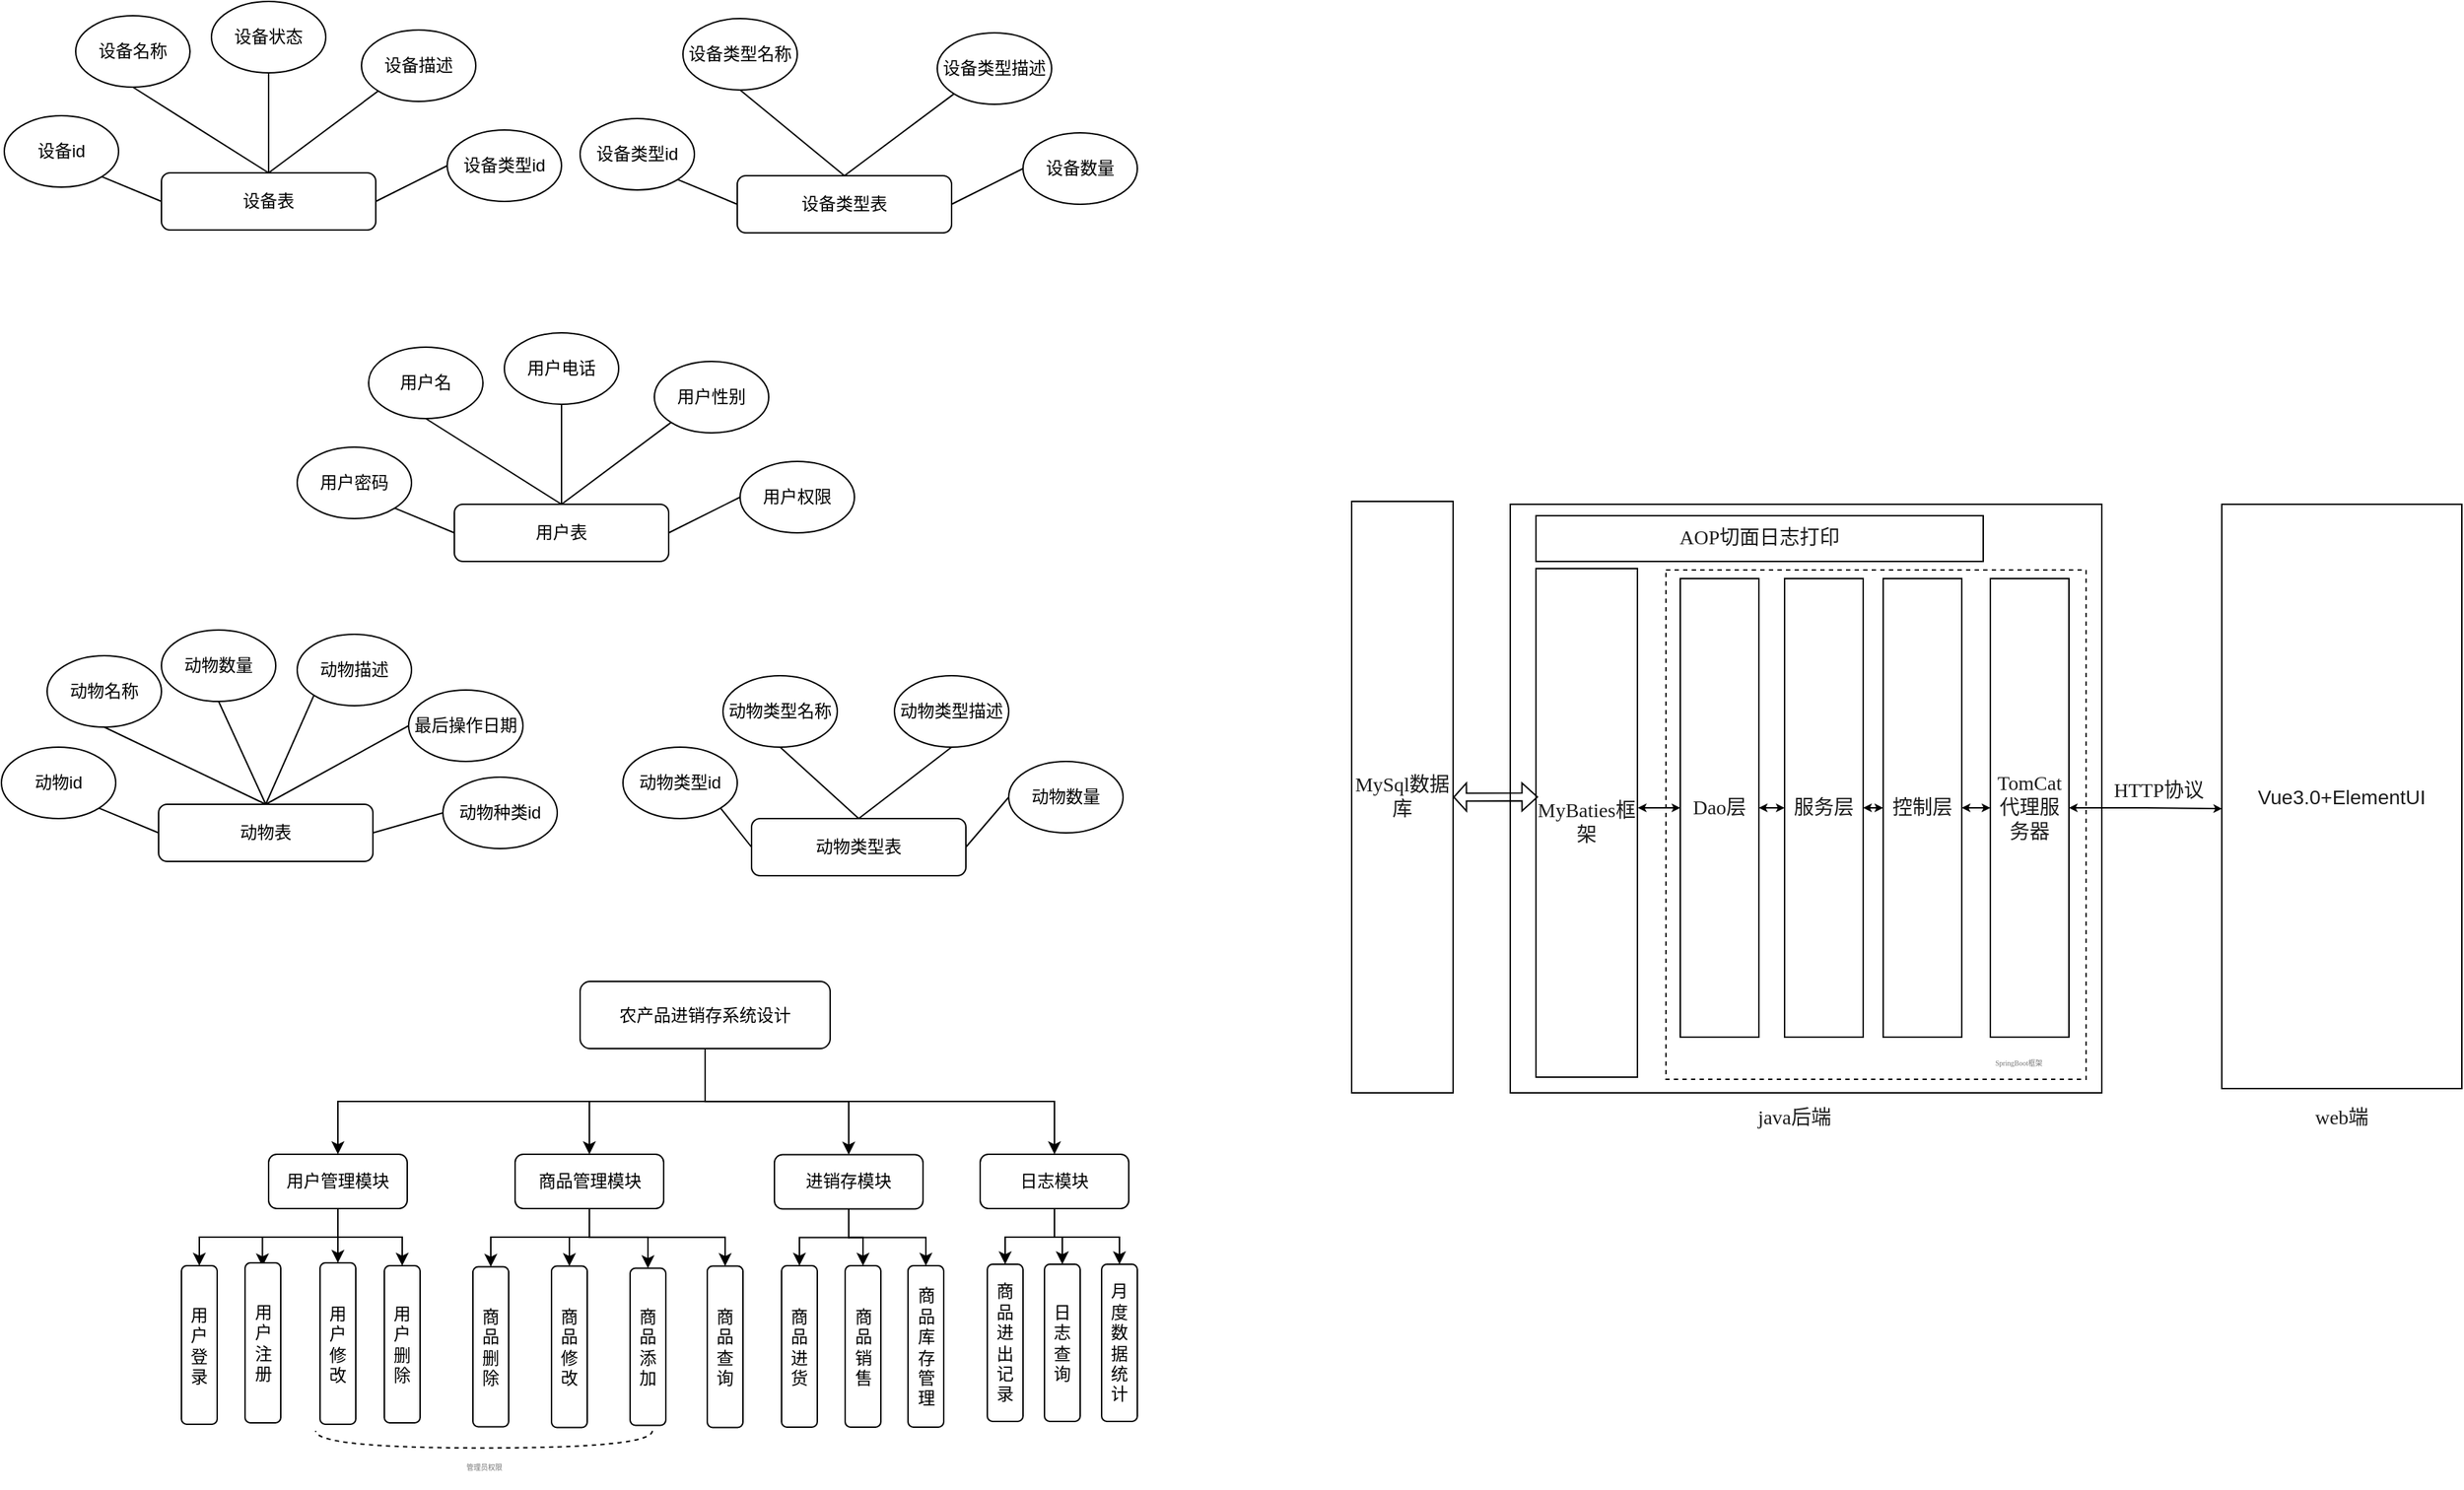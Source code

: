 <mxfile version="20.0.4" type="github">
  <diagram id="R2lEEEUBdFMjLlhIrx00" name="Page-1">
    <mxGraphModel dx="701" dy="363" grid="0" gridSize="10" guides="1" tooltips="1" connect="1" arrows="1" fold="1" page="1" pageScale="1" pageWidth="850" pageHeight="1100" math="0" shadow="0" extFonts="Permanent Marker^https://fonts.googleapis.com/css?family=Permanent+Marker">
      <root>
        <mxCell id="0" />
        <mxCell id="1" parent="0" />
        <mxCell id="AGVSFBgQGpehAt4ojXvq-1" value="用户表" style="rounded=1;whiteSpace=wrap;html=1;" parent="1" vertex="1">
          <mxGeometry x="350" y="390" width="150" height="40" as="geometry" />
        </mxCell>
        <mxCell id="AGVSFBgQGpehAt4ojXvq-3" value="用户名" style="ellipse;whiteSpace=wrap;html=1;" parent="1" vertex="1">
          <mxGeometry x="290" y="280" width="80" height="50" as="geometry" />
        </mxCell>
        <mxCell id="AGVSFBgQGpehAt4ojXvq-4" value="用户电话" style="ellipse;whiteSpace=wrap;html=1;" parent="1" vertex="1">
          <mxGeometry x="385" y="270" width="80" height="50" as="geometry" />
        </mxCell>
        <mxCell id="AGVSFBgQGpehAt4ojXvq-5" value="用户密码" style="ellipse;whiteSpace=wrap;html=1;" parent="1" vertex="1">
          <mxGeometry x="240" y="350" width="80" height="50" as="geometry" />
        </mxCell>
        <mxCell id="AGVSFBgQGpehAt4ojXvq-6" value="用户性别" style="ellipse;whiteSpace=wrap;html=1;" parent="1" vertex="1">
          <mxGeometry x="490" y="290" width="80" height="50" as="geometry" />
        </mxCell>
        <mxCell id="AGVSFBgQGpehAt4ojXvq-7" value="用户权限" style="ellipse;whiteSpace=wrap;html=1;" parent="1" vertex="1">
          <mxGeometry x="550" y="360" width="80" height="50" as="geometry" />
        </mxCell>
        <mxCell id="AGVSFBgQGpehAt4ojXvq-9" value="" style="endArrow=none;html=1;rounded=0;entryX=1;entryY=1;entryDx=0;entryDy=0;exitX=0;exitY=0.5;exitDx=0;exitDy=0;" parent="1" source="AGVSFBgQGpehAt4ojXvq-1" target="AGVSFBgQGpehAt4ojXvq-5" edge="1">
          <mxGeometry width="50" height="50" relative="1" as="geometry">
            <mxPoint x="600" y="430" as="sourcePoint" />
            <mxPoint x="650" y="380" as="targetPoint" />
          </mxGeometry>
        </mxCell>
        <mxCell id="AGVSFBgQGpehAt4ojXvq-10" value="" style="endArrow=none;html=1;rounded=0;entryX=0.5;entryY=1;entryDx=0;entryDy=0;exitX=0.5;exitY=0;exitDx=0;exitDy=0;" parent="1" source="AGVSFBgQGpehAt4ojXvq-1" target="AGVSFBgQGpehAt4ojXvq-3" edge="1">
          <mxGeometry width="50" height="50" relative="1" as="geometry">
            <mxPoint x="360" y="420" as="sourcePoint" />
            <mxPoint x="318.382" y="402.616" as="targetPoint" />
          </mxGeometry>
        </mxCell>
        <mxCell id="AGVSFBgQGpehAt4ojXvq-11" value="" style="endArrow=none;html=1;rounded=0;entryX=0.5;entryY=1;entryDx=0;entryDy=0;exitX=0.5;exitY=0;exitDx=0;exitDy=0;" parent="1" source="AGVSFBgQGpehAt4ojXvq-1" target="AGVSFBgQGpehAt4ojXvq-4" edge="1">
          <mxGeometry width="50" height="50" relative="1" as="geometry">
            <mxPoint x="435" y="400" as="sourcePoint" />
            <mxPoint x="370" y="340" as="targetPoint" />
          </mxGeometry>
        </mxCell>
        <mxCell id="AGVSFBgQGpehAt4ojXvq-12" value="" style="endArrow=none;html=1;rounded=0;entryX=0;entryY=1;entryDx=0;entryDy=0;exitX=0.5;exitY=0;exitDx=0;exitDy=0;" parent="1" source="AGVSFBgQGpehAt4ojXvq-1" target="AGVSFBgQGpehAt4ojXvq-6" edge="1">
          <mxGeometry width="50" height="50" relative="1" as="geometry">
            <mxPoint x="445" y="410" as="sourcePoint" />
            <mxPoint x="380" y="350" as="targetPoint" />
          </mxGeometry>
        </mxCell>
        <mxCell id="AGVSFBgQGpehAt4ojXvq-13" value="" style="endArrow=none;html=1;rounded=0;entryX=0;entryY=0.5;entryDx=0;entryDy=0;exitX=1;exitY=0.5;exitDx=0;exitDy=0;" parent="1" source="AGVSFBgQGpehAt4ojXvq-1" target="AGVSFBgQGpehAt4ojXvq-7" edge="1">
          <mxGeometry width="50" height="50" relative="1" as="geometry">
            <mxPoint x="455" y="420" as="sourcePoint" />
            <mxPoint x="390" y="360" as="targetPoint" />
          </mxGeometry>
        </mxCell>
        <mxCell id="AGVSFBgQGpehAt4ojXvq-14" value="设备表" style="rounded=1;whiteSpace=wrap;html=1;" parent="1" vertex="1">
          <mxGeometry x="145" y="158" width="150" height="40" as="geometry" />
        </mxCell>
        <mxCell id="AGVSFBgQGpehAt4ojXvq-15" value="设备名称" style="ellipse;whiteSpace=wrap;html=1;" parent="1" vertex="1">
          <mxGeometry x="85" y="48" width="80" height="50" as="geometry" />
        </mxCell>
        <mxCell id="AGVSFBgQGpehAt4ojXvq-16" value="设备状态" style="ellipse;whiteSpace=wrap;html=1;" parent="1" vertex="1">
          <mxGeometry x="180" y="38" width="80" height="50" as="geometry" />
        </mxCell>
        <mxCell id="AGVSFBgQGpehAt4ojXvq-17" value="设备id" style="ellipse;whiteSpace=wrap;html=1;" parent="1" vertex="1">
          <mxGeometry x="35" y="118" width="80" height="50" as="geometry" />
        </mxCell>
        <mxCell id="AGVSFBgQGpehAt4ojXvq-18" value="设备描述" style="ellipse;whiteSpace=wrap;html=1;" parent="1" vertex="1">
          <mxGeometry x="285" y="58" width="80" height="50" as="geometry" />
        </mxCell>
        <mxCell id="AGVSFBgQGpehAt4ojXvq-19" value="设备类型id" style="ellipse;whiteSpace=wrap;html=1;" parent="1" vertex="1">
          <mxGeometry x="345" y="128" width="80" height="50" as="geometry" />
        </mxCell>
        <mxCell id="AGVSFBgQGpehAt4ojXvq-20" value="" style="endArrow=none;html=1;rounded=0;entryX=1;entryY=1;entryDx=0;entryDy=0;exitX=0;exitY=0.5;exitDx=0;exitDy=0;" parent="1" source="AGVSFBgQGpehAt4ojXvq-14" target="AGVSFBgQGpehAt4ojXvq-17" edge="1">
          <mxGeometry width="50" height="50" relative="1" as="geometry">
            <mxPoint x="395" y="198" as="sourcePoint" />
            <mxPoint x="445" y="148" as="targetPoint" />
          </mxGeometry>
        </mxCell>
        <mxCell id="AGVSFBgQGpehAt4ojXvq-21" value="" style="endArrow=none;html=1;rounded=0;entryX=0.5;entryY=1;entryDx=0;entryDy=0;exitX=0.5;exitY=0;exitDx=0;exitDy=0;" parent="1" source="AGVSFBgQGpehAt4ojXvq-14" target="AGVSFBgQGpehAt4ojXvq-15" edge="1">
          <mxGeometry width="50" height="50" relative="1" as="geometry">
            <mxPoint x="155" y="188" as="sourcePoint" />
            <mxPoint x="113.382" y="170.616" as="targetPoint" />
          </mxGeometry>
        </mxCell>
        <mxCell id="AGVSFBgQGpehAt4ojXvq-22" value="" style="endArrow=none;html=1;rounded=0;entryX=0.5;entryY=1;entryDx=0;entryDy=0;exitX=0.5;exitY=0;exitDx=0;exitDy=0;" parent="1" source="AGVSFBgQGpehAt4ojXvq-14" target="AGVSFBgQGpehAt4ojXvq-16" edge="1">
          <mxGeometry width="50" height="50" relative="1" as="geometry">
            <mxPoint x="230" y="168" as="sourcePoint" />
            <mxPoint x="165" y="108" as="targetPoint" />
          </mxGeometry>
        </mxCell>
        <mxCell id="AGVSFBgQGpehAt4ojXvq-23" value="" style="endArrow=none;html=1;rounded=0;entryX=0;entryY=1;entryDx=0;entryDy=0;exitX=0.5;exitY=0;exitDx=0;exitDy=0;" parent="1" source="AGVSFBgQGpehAt4ojXvq-14" target="AGVSFBgQGpehAt4ojXvq-18" edge="1">
          <mxGeometry width="50" height="50" relative="1" as="geometry">
            <mxPoint x="240" y="178" as="sourcePoint" />
            <mxPoint x="175" y="118" as="targetPoint" />
          </mxGeometry>
        </mxCell>
        <mxCell id="AGVSFBgQGpehAt4ojXvq-24" value="" style="endArrow=none;html=1;rounded=0;entryX=0;entryY=0.5;entryDx=0;entryDy=0;exitX=1;exitY=0.5;exitDx=0;exitDy=0;" parent="1" source="AGVSFBgQGpehAt4ojXvq-14" target="AGVSFBgQGpehAt4ojXvq-19" edge="1">
          <mxGeometry width="50" height="50" relative="1" as="geometry">
            <mxPoint x="250" y="188" as="sourcePoint" />
            <mxPoint x="185" y="128" as="targetPoint" />
          </mxGeometry>
        </mxCell>
        <mxCell id="AGVSFBgQGpehAt4ojXvq-25" value="动物表" style="rounded=1;whiteSpace=wrap;html=1;" parent="1" vertex="1">
          <mxGeometry x="143" y="600" width="150" height="40" as="geometry" />
        </mxCell>
        <mxCell id="AGVSFBgQGpehAt4ojXvq-26" value="动物名称" style="ellipse;whiteSpace=wrap;html=1;" parent="1" vertex="1">
          <mxGeometry x="65" y="496" width="80" height="50" as="geometry" />
        </mxCell>
        <mxCell id="AGVSFBgQGpehAt4ojXvq-27" value="动物数量" style="ellipse;whiteSpace=wrap;html=1;" parent="1" vertex="1">
          <mxGeometry x="145" y="478" width="80" height="50" as="geometry" />
        </mxCell>
        <mxCell id="AGVSFBgQGpehAt4ojXvq-28" value="动物id" style="ellipse;whiteSpace=wrap;html=1;" parent="1" vertex="1">
          <mxGeometry x="33" y="560" width="80" height="50" as="geometry" />
        </mxCell>
        <mxCell id="AGVSFBgQGpehAt4ojXvq-29" value="动物描述" style="ellipse;whiteSpace=wrap;html=1;" parent="1" vertex="1">
          <mxGeometry x="240" y="481" width="80" height="50" as="geometry" />
        </mxCell>
        <mxCell id="AGVSFBgQGpehAt4ojXvq-30" value="最后操作日期" style="ellipse;whiteSpace=wrap;html=1;" parent="1" vertex="1">
          <mxGeometry x="318" y="520" width="80" height="50" as="geometry" />
        </mxCell>
        <mxCell id="AGVSFBgQGpehAt4ojXvq-31" value="" style="endArrow=none;html=1;rounded=0;entryX=1;entryY=1;entryDx=0;entryDy=0;exitX=0;exitY=0.5;exitDx=0;exitDy=0;" parent="1" source="AGVSFBgQGpehAt4ojXvq-25" target="AGVSFBgQGpehAt4ojXvq-28" edge="1">
          <mxGeometry width="50" height="50" relative="1" as="geometry">
            <mxPoint x="393" y="640" as="sourcePoint" />
            <mxPoint x="443" y="590" as="targetPoint" />
          </mxGeometry>
        </mxCell>
        <mxCell id="AGVSFBgQGpehAt4ojXvq-32" value="" style="endArrow=none;html=1;rounded=0;entryX=0.5;entryY=1;entryDx=0;entryDy=0;exitX=0.5;exitY=0;exitDx=0;exitDy=0;" parent="1" source="AGVSFBgQGpehAt4ojXvq-25" target="AGVSFBgQGpehAt4ojXvq-26" edge="1">
          <mxGeometry width="50" height="50" relative="1" as="geometry">
            <mxPoint x="153" y="630" as="sourcePoint" />
            <mxPoint x="111.382" y="612.616" as="targetPoint" />
          </mxGeometry>
        </mxCell>
        <mxCell id="AGVSFBgQGpehAt4ojXvq-33" value="" style="endArrow=none;html=1;rounded=0;entryX=0.5;entryY=1;entryDx=0;entryDy=0;exitX=0.5;exitY=0;exitDx=0;exitDy=0;" parent="1" source="AGVSFBgQGpehAt4ojXvq-25" target="AGVSFBgQGpehAt4ojXvq-27" edge="1">
          <mxGeometry width="50" height="50" relative="1" as="geometry">
            <mxPoint x="228" y="610" as="sourcePoint" />
            <mxPoint x="163" y="550" as="targetPoint" />
          </mxGeometry>
        </mxCell>
        <mxCell id="AGVSFBgQGpehAt4ojXvq-34" value="" style="endArrow=none;html=1;rounded=0;entryX=0;entryY=1;entryDx=0;entryDy=0;exitX=0.5;exitY=0;exitDx=0;exitDy=0;" parent="1" source="AGVSFBgQGpehAt4ojXvq-25" target="AGVSFBgQGpehAt4ojXvq-29" edge="1">
          <mxGeometry width="50" height="50" relative="1" as="geometry">
            <mxPoint x="238" y="620" as="sourcePoint" />
            <mxPoint x="173" y="560" as="targetPoint" />
          </mxGeometry>
        </mxCell>
        <mxCell id="AGVSFBgQGpehAt4ojXvq-35" value="" style="endArrow=none;html=1;rounded=0;entryX=0;entryY=0.5;entryDx=0;entryDy=0;exitX=0.5;exitY=0;exitDx=0;exitDy=0;" parent="1" source="AGVSFBgQGpehAt4ojXvq-25" target="AGVSFBgQGpehAt4ojXvq-30" edge="1">
          <mxGeometry width="50" height="50" relative="1" as="geometry">
            <mxPoint x="269" y="581" as="sourcePoint" />
            <mxPoint x="183" y="570" as="targetPoint" />
          </mxGeometry>
        </mxCell>
        <mxCell id="AGVSFBgQGpehAt4ojXvq-36" value="动物种类id" style="ellipse;whiteSpace=wrap;html=1;" parent="1" vertex="1">
          <mxGeometry x="342" y="581" width="80" height="50" as="geometry" />
        </mxCell>
        <mxCell id="AGVSFBgQGpehAt4ojXvq-37" value="" style="endArrow=none;html=1;rounded=0;entryX=0;entryY=0.5;entryDx=0;entryDy=0;exitX=1;exitY=0.5;exitDx=0;exitDy=0;" parent="1" source="AGVSFBgQGpehAt4ojXvq-25" target="AGVSFBgQGpehAt4ojXvq-36" edge="1">
          <mxGeometry width="50" height="50" relative="1" as="geometry">
            <mxPoint x="293" y="690.0" as="sourcePoint" />
            <mxPoint x="183" y="640" as="targetPoint" />
          </mxGeometry>
        </mxCell>
        <mxCell id="AGVSFBgQGpehAt4ojXvq-38" value="动物类型表" style="rounded=1;whiteSpace=wrap;html=1;" parent="1" vertex="1">
          <mxGeometry x="558" y="610" width="150" height="40" as="geometry" />
        </mxCell>
        <mxCell id="AGVSFBgQGpehAt4ojXvq-39" value="动物类型名称" style="ellipse;whiteSpace=wrap;html=1;" parent="1" vertex="1">
          <mxGeometry x="538" y="510" width="80" height="50" as="geometry" />
        </mxCell>
        <mxCell id="AGVSFBgQGpehAt4ojXvq-40" value="动物类型描述" style="ellipse;whiteSpace=wrap;html=1;" parent="1" vertex="1">
          <mxGeometry x="658" y="510" width="80" height="50" as="geometry" />
        </mxCell>
        <mxCell id="AGVSFBgQGpehAt4ojXvq-41" value="动物类型id" style="ellipse;whiteSpace=wrap;html=1;" parent="1" vertex="1">
          <mxGeometry x="468" y="560" width="80" height="50" as="geometry" />
        </mxCell>
        <mxCell id="AGVSFBgQGpehAt4ojXvq-43" value="动物数量" style="ellipse;whiteSpace=wrap;html=1;" parent="1" vertex="1">
          <mxGeometry x="738" y="570" width="80" height="50" as="geometry" />
        </mxCell>
        <mxCell id="AGVSFBgQGpehAt4ojXvq-44" value="" style="endArrow=none;html=1;rounded=0;entryX=1;entryY=1;entryDx=0;entryDy=0;exitX=0;exitY=0.5;exitDx=0;exitDy=0;" parent="1" source="AGVSFBgQGpehAt4ojXvq-38" target="AGVSFBgQGpehAt4ojXvq-41" edge="1">
          <mxGeometry width="50" height="50" relative="1" as="geometry">
            <mxPoint x="808" y="650" as="sourcePoint" />
            <mxPoint x="858" y="600" as="targetPoint" />
          </mxGeometry>
        </mxCell>
        <mxCell id="AGVSFBgQGpehAt4ojXvq-45" value="" style="endArrow=none;html=1;rounded=0;entryX=0.5;entryY=1;entryDx=0;entryDy=0;exitX=0.5;exitY=0;exitDx=0;exitDy=0;" parent="1" source="AGVSFBgQGpehAt4ojXvq-38" target="AGVSFBgQGpehAt4ojXvq-39" edge="1">
          <mxGeometry width="50" height="50" relative="1" as="geometry">
            <mxPoint x="568" y="640" as="sourcePoint" />
            <mxPoint x="526.382" y="622.616" as="targetPoint" />
          </mxGeometry>
        </mxCell>
        <mxCell id="AGVSFBgQGpehAt4ojXvq-46" value="" style="endArrow=none;html=1;rounded=0;entryX=0.5;entryY=1;entryDx=0;entryDy=0;exitX=0.5;exitY=0;exitDx=0;exitDy=0;" parent="1" source="AGVSFBgQGpehAt4ojXvq-38" target="AGVSFBgQGpehAt4ojXvq-40" edge="1">
          <mxGeometry width="50" height="50" relative="1" as="geometry">
            <mxPoint x="643" y="620" as="sourcePoint" />
            <mxPoint x="578" y="560" as="targetPoint" />
          </mxGeometry>
        </mxCell>
        <mxCell id="AGVSFBgQGpehAt4ojXvq-48" value="" style="endArrow=none;html=1;rounded=0;entryX=0;entryY=0.5;entryDx=0;entryDy=0;exitX=1;exitY=0.5;exitDx=0;exitDy=0;" parent="1" source="AGVSFBgQGpehAt4ojXvq-38" target="AGVSFBgQGpehAt4ojXvq-43" edge="1">
          <mxGeometry width="50" height="50" relative="1" as="geometry">
            <mxPoint x="663" y="640" as="sourcePoint" />
            <mxPoint x="598" y="580" as="targetPoint" />
          </mxGeometry>
        </mxCell>
        <mxCell id="AGVSFBgQGpehAt4ojXvq-51" value="设备类型表" style="rounded=1;whiteSpace=wrap;html=1;" parent="1" vertex="1">
          <mxGeometry x="548" y="160" width="150" height="40" as="geometry" />
        </mxCell>
        <mxCell id="AGVSFBgQGpehAt4ojXvq-52" value="设备类型名称" style="ellipse;whiteSpace=wrap;html=1;" parent="1" vertex="1">
          <mxGeometry x="510" y="50" width="80" height="50" as="geometry" />
        </mxCell>
        <mxCell id="AGVSFBgQGpehAt4ojXvq-54" value="设备类型id" style="ellipse;whiteSpace=wrap;html=1;" parent="1" vertex="1">
          <mxGeometry x="438" y="120" width="80" height="50" as="geometry" />
        </mxCell>
        <mxCell id="AGVSFBgQGpehAt4ojXvq-55" value="设备类型描述" style="ellipse;whiteSpace=wrap;html=1;" parent="1" vertex="1">
          <mxGeometry x="688" y="60" width="80" height="50" as="geometry" />
        </mxCell>
        <mxCell id="AGVSFBgQGpehAt4ojXvq-56" value="设备数量" style="ellipse;whiteSpace=wrap;html=1;" parent="1" vertex="1">
          <mxGeometry x="748" y="130" width="80" height="50" as="geometry" />
        </mxCell>
        <mxCell id="AGVSFBgQGpehAt4ojXvq-57" value="" style="endArrow=none;html=1;rounded=0;entryX=1;entryY=1;entryDx=0;entryDy=0;exitX=0;exitY=0.5;exitDx=0;exitDy=0;" parent="1" source="AGVSFBgQGpehAt4ojXvq-51" target="AGVSFBgQGpehAt4ojXvq-54" edge="1">
          <mxGeometry width="50" height="50" relative="1" as="geometry">
            <mxPoint x="798" y="200" as="sourcePoint" />
            <mxPoint x="848" y="150" as="targetPoint" />
          </mxGeometry>
        </mxCell>
        <mxCell id="AGVSFBgQGpehAt4ojXvq-58" value="" style="endArrow=none;html=1;rounded=0;entryX=0.5;entryY=1;entryDx=0;entryDy=0;exitX=0.5;exitY=0;exitDx=0;exitDy=0;" parent="1" source="AGVSFBgQGpehAt4ojXvq-51" target="AGVSFBgQGpehAt4ojXvq-52" edge="1">
          <mxGeometry width="50" height="50" relative="1" as="geometry">
            <mxPoint x="558" y="190" as="sourcePoint" />
            <mxPoint x="516.382" y="172.616" as="targetPoint" />
          </mxGeometry>
        </mxCell>
        <mxCell id="AGVSFBgQGpehAt4ojXvq-60" value="" style="endArrow=none;html=1;rounded=0;entryX=0;entryY=1;entryDx=0;entryDy=0;exitX=0.5;exitY=0;exitDx=0;exitDy=0;" parent="1" source="AGVSFBgQGpehAt4ojXvq-51" target="AGVSFBgQGpehAt4ojXvq-55" edge="1">
          <mxGeometry width="50" height="50" relative="1" as="geometry">
            <mxPoint x="643" y="180" as="sourcePoint" />
            <mxPoint x="578" y="120" as="targetPoint" />
          </mxGeometry>
        </mxCell>
        <mxCell id="AGVSFBgQGpehAt4ojXvq-61" value="" style="endArrow=none;html=1;rounded=0;entryX=0;entryY=0.5;entryDx=0;entryDy=0;exitX=1;exitY=0.5;exitDx=0;exitDy=0;" parent="1" source="AGVSFBgQGpehAt4ojXvq-51" target="AGVSFBgQGpehAt4ojXvq-56" edge="1">
          <mxGeometry width="50" height="50" relative="1" as="geometry">
            <mxPoint x="653" y="190" as="sourcePoint" />
            <mxPoint x="588" y="130" as="targetPoint" />
          </mxGeometry>
        </mxCell>
        <mxCell id="SODFRt9bSJiDdf-VWlbA-10" style="edgeStyle=orthogonalEdgeStyle;rounded=0;orthogonalLoop=1;jettySize=auto;html=1;exitX=0.5;exitY=1;exitDx=0;exitDy=0;" parent="1" source="SODFRt9bSJiDdf-VWlbA-1" target="SODFRt9bSJiDdf-VWlbA-9" edge="1">
          <mxGeometry relative="1" as="geometry" />
        </mxCell>
        <mxCell id="SODFRt9bSJiDdf-VWlbA-11" style="edgeStyle=orthogonalEdgeStyle;rounded=0;orthogonalLoop=1;jettySize=auto;html=1;exitX=0.5;exitY=1;exitDx=0;exitDy=0;entryX=0.5;entryY=0;entryDx=0;entryDy=0;" parent="1" source="SODFRt9bSJiDdf-VWlbA-1" target="SODFRt9bSJiDdf-VWlbA-5" edge="1">
          <mxGeometry relative="1" as="geometry" />
        </mxCell>
        <mxCell id="a6gTNeVtRoq8pnVDTsvT-1" style="edgeStyle=orthogonalEdgeStyle;rounded=0;orthogonalLoop=1;jettySize=auto;html=1;exitX=0.5;exitY=1;exitDx=0;exitDy=0;entryX=0.5;entryY=0;entryDx=0;entryDy=0;" parent="1" source="SODFRt9bSJiDdf-VWlbA-1" target="SODFRt9bSJiDdf-VWlbA-7" edge="1">
          <mxGeometry relative="1" as="geometry" />
        </mxCell>
        <mxCell id="Y1sQq-2i9glVPCzkuiOH-3" style="edgeStyle=orthogonalEdgeStyle;rounded=0;orthogonalLoop=1;jettySize=auto;html=1;exitX=0.5;exitY=1;exitDx=0;exitDy=0;entryX=0.5;entryY=0;entryDx=0;entryDy=0;" edge="1" parent="1" source="SODFRt9bSJiDdf-VWlbA-1" target="Y1sQq-2i9glVPCzkuiOH-1">
          <mxGeometry relative="1" as="geometry" />
        </mxCell>
        <mxCell id="SODFRt9bSJiDdf-VWlbA-1" value="农产品进销存系统设计" style="rounded=1;whiteSpace=wrap;html=1;" parent="1" vertex="1">
          <mxGeometry x="438" y="724" width="175" height="47" as="geometry" />
        </mxCell>
        <mxCell id="SODFRt9bSJiDdf-VWlbA-17" style="edgeStyle=orthogonalEdgeStyle;rounded=0;orthogonalLoop=1;jettySize=auto;html=1;exitX=0.5;exitY=1;exitDx=0;exitDy=0;entryX=0.5;entryY=0;entryDx=0;entryDy=0;" parent="1" source="SODFRt9bSJiDdf-VWlbA-5" target="SODFRt9bSJiDdf-VWlbA-14" edge="1">
          <mxGeometry relative="1" as="geometry" />
        </mxCell>
        <mxCell id="SODFRt9bSJiDdf-VWlbA-18" style="edgeStyle=orthogonalEdgeStyle;rounded=0;orthogonalLoop=1;jettySize=auto;html=1;exitX=0.5;exitY=1;exitDx=0;exitDy=0;entryX=0.487;entryY=0.022;entryDx=0;entryDy=0;entryPerimeter=0;" parent="1" source="SODFRt9bSJiDdf-VWlbA-5" target="SODFRt9bSJiDdf-VWlbA-12" edge="1">
          <mxGeometry relative="1" as="geometry" />
        </mxCell>
        <mxCell id="SODFRt9bSJiDdf-VWlbA-19" style="edgeStyle=orthogonalEdgeStyle;rounded=0;orthogonalLoop=1;jettySize=auto;html=1;exitX=0.5;exitY=1;exitDx=0;exitDy=0;entryX=0.5;entryY=0;entryDx=0;entryDy=0;" parent="1" source="SODFRt9bSJiDdf-VWlbA-5" target="SODFRt9bSJiDdf-VWlbA-15" edge="1">
          <mxGeometry relative="1" as="geometry" />
        </mxCell>
        <mxCell id="SODFRt9bSJiDdf-VWlbA-20" style="edgeStyle=orthogonalEdgeStyle;rounded=0;orthogonalLoop=1;jettySize=auto;html=1;exitX=0.5;exitY=1;exitDx=0;exitDy=0;" parent="1" source="SODFRt9bSJiDdf-VWlbA-5" target="SODFRt9bSJiDdf-VWlbA-16" edge="1">
          <mxGeometry relative="1" as="geometry" />
        </mxCell>
        <mxCell id="SODFRt9bSJiDdf-VWlbA-5" value="用户管理模块" style="rounded=1;whiteSpace=wrap;html=1;" parent="1" vertex="1">
          <mxGeometry x="220" y="845" width="97" height="38" as="geometry" />
        </mxCell>
        <mxCell id="SODFRt9bSJiDdf-VWlbA-28" style="edgeStyle=orthogonalEdgeStyle;rounded=0;orthogonalLoop=1;jettySize=auto;html=1;exitX=0.5;exitY=1;exitDx=0;exitDy=0;entryX=0.5;entryY=0;entryDx=0;entryDy=0;" parent="1" source="SODFRt9bSJiDdf-VWlbA-7" target="SODFRt9bSJiDdf-VWlbA-21" edge="1">
          <mxGeometry relative="1" as="geometry">
            <Array as="points">
              <mxPoint x="445" y="903" />
              <mxPoint x="376" y="903" />
            </Array>
          </mxGeometry>
        </mxCell>
        <mxCell id="SODFRt9bSJiDdf-VWlbA-29" style="edgeStyle=orthogonalEdgeStyle;rounded=0;orthogonalLoop=1;jettySize=auto;html=1;exitX=0.5;exitY=1;exitDx=0;exitDy=0;entryX=0.5;entryY=0;entryDx=0;entryDy=0;" parent="1" source="SODFRt9bSJiDdf-VWlbA-7" target="SODFRt9bSJiDdf-VWlbA-23" edge="1">
          <mxGeometry relative="1" as="geometry">
            <Array as="points">
              <mxPoint x="445" y="903" />
              <mxPoint x="431" y="903" />
            </Array>
          </mxGeometry>
        </mxCell>
        <mxCell id="SODFRt9bSJiDdf-VWlbA-30" style="edgeStyle=orthogonalEdgeStyle;rounded=0;orthogonalLoop=1;jettySize=auto;html=1;exitX=0.5;exitY=1;exitDx=0;exitDy=0;entryX=0.5;entryY=0;entryDx=0;entryDy=0;" parent="1" source="SODFRt9bSJiDdf-VWlbA-7" target="SODFRt9bSJiDdf-VWlbA-24" edge="1">
          <mxGeometry relative="1" as="geometry">
            <Array as="points">
              <mxPoint x="445" y="903" />
              <mxPoint x="485" y="903" />
            </Array>
          </mxGeometry>
        </mxCell>
        <mxCell id="SODFRt9bSJiDdf-VWlbA-33" style="edgeStyle=orthogonalEdgeStyle;rounded=0;orthogonalLoop=1;jettySize=auto;html=1;exitX=0.5;exitY=1;exitDx=0;exitDy=0;" parent="1" source="SODFRt9bSJiDdf-VWlbA-7" target="SODFRt9bSJiDdf-VWlbA-25" edge="1">
          <mxGeometry relative="1" as="geometry" />
        </mxCell>
        <mxCell id="SODFRt9bSJiDdf-VWlbA-7" value="商品管理模块" style="rounded=1;whiteSpace=wrap;html=1;" parent="1" vertex="1">
          <mxGeometry x="392.5" y="845" width="104" height="38" as="geometry" />
        </mxCell>
        <mxCell id="SODFRt9bSJiDdf-VWlbA-37" style="edgeStyle=orthogonalEdgeStyle;rounded=0;orthogonalLoop=1;jettySize=auto;html=1;exitX=0.5;exitY=1;exitDx=0;exitDy=0;" parent="1" source="SODFRt9bSJiDdf-VWlbA-9" target="SODFRt9bSJiDdf-VWlbA-34" edge="1">
          <mxGeometry relative="1" as="geometry" />
        </mxCell>
        <mxCell id="SODFRt9bSJiDdf-VWlbA-39" style="edgeStyle=orthogonalEdgeStyle;rounded=0;orthogonalLoop=1;jettySize=auto;html=1;exitX=0.5;exitY=1;exitDx=0;exitDy=0;entryX=0.5;entryY=0;entryDx=0;entryDy=0;" parent="1" source="SODFRt9bSJiDdf-VWlbA-9" target="SODFRt9bSJiDdf-VWlbA-36" edge="1">
          <mxGeometry relative="1" as="geometry" />
        </mxCell>
        <mxCell id="Y1sQq-2i9glVPCzkuiOH-10" style="edgeStyle=orthogonalEdgeStyle;rounded=0;orthogonalLoop=1;jettySize=auto;html=1;exitX=0.5;exitY=1;exitDx=0;exitDy=0;entryX=0.5;entryY=0;entryDx=0;entryDy=0;" edge="1" parent="1" source="SODFRt9bSJiDdf-VWlbA-9" target="SODFRt9bSJiDdf-VWlbA-35">
          <mxGeometry relative="1" as="geometry">
            <Array as="points">
              <mxPoint x="770" y="903" />
              <mxPoint x="776" y="903" />
            </Array>
          </mxGeometry>
        </mxCell>
        <mxCell id="SODFRt9bSJiDdf-VWlbA-9" value="日志模块" style="rounded=1;whiteSpace=wrap;html=1;" parent="1" vertex="1">
          <mxGeometry x="718" y="845" width="104" height="38" as="geometry" />
        </mxCell>
        <mxCell id="SODFRt9bSJiDdf-VWlbA-12" value="用户注册" style="rounded=1;whiteSpace=wrap;html=1;" parent="1" vertex="1">
          <mxGeometry x="203.5" y="921" width="25" height="112" as="geometry" />
        </mxCell>
        <mxCell id="SODFRt9bSJiDdf-VWlbA-14" value="用户登录" style="rounded=1;whiteSpace=wrap;html=1;" parent="1" vertex="1">
          <mxGeometry x="159" y="923" width="25" height="111" as="geometry" />
        </mxCell>
        <mxCell id="SODFRt9bSJiDdf-VWlbA-15" value="用户修改" style="rounded=1;whiteSpace=wrap;html=1;" parent="1" vertex="1">
          <mxGeometry x="256" y="921" width="25" height="113" as="geometry" />
        </mxCell>
        <mxCell id="SODFRt9bSJiDdf-VWlbA-16" value="用户删除" style="rounded=1;whiteSpace=wrap;html=1;" parent="1" vertex="1">
          <mxGeometry x="301" y="923" width="25" height="110" as="geometry" />
        </mxCell>
        <mxCell id="SODFRt9bSJiDdf-VWlbA-21" value="商品删除" style="rounded=1;whiteSpace=wrap;html=1;" parent="1" vertex="1">
          <mxGeometry x="363" y="923.75" width="25" height="112" as="geometry" />
        </mxCell>
        <mxCell id="SODFRt9bSJiDdf-VWlbA-23" value="商品修改" style="rounded=1;whiteSpace=wrap;html=1;" parent="1" vertex="1">
          <mxGeometry x="418" y="923.25" width="25" height="113" as="geometry" />
        </mxCell>
        <mxCell id="SODFRt9bSJiDdf-VWlbA-24" value="商品添加" style="rounded=1;whiteSpace=wrap;html=1;" parent="1" vertex="1">
          <mxGeometry x="473" y="924.75" width="25" height="110" as="geometry" />
        </mxCell>
        <mxCell id="SODFRt9bSJiDdf-VWlbA-25" value="商品查询" style="rounded=1;whiteSpace=wrap;html=1;" parent="1" vertex="1">
          <mxGeometry x="527" y="923.25" width="25" height="113" as="geometry" />
        </mxCell>
        <mxCell id="SODFRt9bSJiDdf-VWlbA-34" value="商品进出记录" style="rounded=1;whiteSpace=wrap;html=1;" parent="1" vertex="1">
          <mxGeometry x="723" y="922" width="25" height="110" as="geometry" />
        </mxCell>
        <mxCell id="SODFRt9bSJiDdf-VWlbA-35" value="日志查询" style="rounded=1;whiteSpace=wrap;html=1;" parent="1" vertex="1">
          <mxGeometry x="763" y="922" width="25" height="110" as="geometry" />
        </mxCell>
        <mxCell id="SODFRt9bSJiDdf-VWlbA-36" value="月度数据统计" style="rounded=1;whiteSpace=wrap;html=1;" parent="1" vertex="1">
          <mxGeometry x="803" y="922" width="25" height="110" as="geometry" />
        </mxCell>
        <mxCell id="SODFRt9bSJiDdf-VWlbA-42" value="" style="shape=requiredInterface;html=1;verticalLabelPosition=bottom;sketch=0;rotation=90;dashed=1;" parent="1" vertex="1">
          <mxGeometry x="364.75" y="926.75" width="12" height="235.66" as="geometry" />
        </mxCell>
        <mxCell id="SODFRt9bSJiDdf-VWlbA-43" value="&lt;pre style=&quot;font-size: 5px;&quot;&gt;&lt;font face=&quot;Georgia&quot; style=&quot;font-size: 5px; line-height: 0.9;&quot;&gt;管理员权限&lt;/font&gt;&lt;/pre&gt;" style="text;html=1;strokeColor=none;fillColor=none;align=center;verticalAlign=middle;whiteSpace=wrap;rounded=0;dashed=1;opacity=0;fontSize=5;textDirection=ltr;fontColor=#757575;" parent="1" vertex="1">
          <mxGeometry x="322.75" y="1049" width="96" height="30" as="geometry" />
        </mxCell>
        <mxCell id="SODFRt9bSJiDdf-VWlbA-45" value="" style="rounded=0;whiteSpace=wrap;html=1;fontFamily=Georgia;fontSize=5;fontColor=#757575;glass=0;" parent="1" vertex="1">
          <mxGeometry x="1089" y="390" width="414" height="412" as="geometry" />
        </mxCell>
        <mxCell id="SODFRt9bSJiDdf-VWlbA-46" value="&lt;font color=&quot;#1c1c1c&quot; style=&quot;font-size: 14px;&quot;&gt;java后端&lt;/font&gt;" style="text;html=1;strokeColor=none;fillColor=none;align=center;verticalAlign=middle;whiteSpace=wrap;rounded=0;fontFamily=Georgia;fontSize=14;fontColor=#757575;" parent="1" vertex="1">
          <mxGeometry x="1257.5" y="805" width="60" height="30" as="geometry" />
        </mxCell>
        <mxCell id="SODFRt9bSJiDdf-VWlbA-47" value="" style="rounded=0;whiteSpace=wrap;html=1;fontFamily=Georgia;fontSize=14;fontColor=#1C1C1C;dashed=1;" parent="1" vertex="1">
          <mxGeometry x="1198" y="436" width="294" height="356.5" as="geometry" />
        </mxCell>
        <mxCell id="SODFRt9bSJiDdf-VWlbA-48" value="&lt;pre style=&quot;font-size: 5px;&quot;&gt;&lt;font face=&quot;Georgia&quot; style=&quot;font-size: 5px; line-height: 0.9;&quot;&gt;SpringBoot框架&lt;/font&gt;&lt;/pre&gt;" style="text;html=1;strokeColor=none;fillColor=none;align=center;verticalAlign=middle;whiteSpace=wrap;rounded=0;dashed=1;opacity=0;fontSize=5;textDirection=ltr;fontColor=#757575;" parent="1" vertex="1">
          <mxGeometry x="1397" y="766" width="96" height="30" as="geometry" />
        </mxCell>
        <mxCell id="SODFRt9bSJiDdf-VWlbA-49" value="MyBaties框架" style="rounded=0;glass=0;fontFamily=Georgia;fontSize=14;fontColor=#1C1C1C;align=center;whiteSpace=wrap;" parent="1" vertex="1">
          <mxGeometry x="1107" y="435" width="71" height="356" as="geometry" />
        </mxCell>
        <mxCell id="SODFRt9bSJiDdf-VWlbA-50" value="MySql数据库" style="rounded=0;glass=0;fontFamily=Georgia;fontSize=14;fontColor=#1C1C1C;align=center;whiteSpace=wrap;" parent="1" vertex="1">
          <mxGeometry x="978" y="388" width="71" height="414" as="geometry" />
        </mxCell>
        <mxCell id="SODFRt9bSJiDdf-VWlbA-51" value="" style="shape=flexArrow;endArrow=classic;startArrow=classic;html=1;rounded=0;fontFamily=Georgia;fontSize=14;fontColor=#1C1C1C;entryX=0.021;entryY=0.449;entryDx=0;entryDy=0;exitX=1;exitY=0.5;exitDx=0;exitDy=0;width=5.517;startSize=2.605;endSize=3.257;startWidth=12.985;endWidth=12.985;entryPerimeter=0;" parent="1" source="SODFRt9bSJiDdf-VWlbA-50" target="SODFRt9bSJiDdf-VWlbA-49" edge="1">
          <mxGeometry width="100" height="100" relative="1" as="geometry">
            <mxPoint x="1110" y="671" as="sourcePoint" />
            <mxPoint x="1210" y="571" as="targetPoint" />
          </mxGeometry>
        </mxCell>
        <mxCell id="SODFRt9bSJiDdf-VWlbA-59" style="edgeStyle=orthogonalEdgeStyle;rounded=0;orthogonalLoop=1;jettySize=auto;html=1;exitX=0;exitY=0.5;exitDx=0;exitDy=0;entryX=1;entryY=0.5;entryDx=0;entryDy=0;fontFamily=Georgia;fontSize=14;fontColor=#1C1C1C;startArrow=classic;startFill=1;jumpSize=2;endSize=3;startSize=3;" parent="1" source="SODFRt9bSJiDdf-VWlbA-53" target="SODFRt9bSJiDdf-VWlbA-55" edge="1">
          <mxGeometry relative="1" as="geometry" />
        </mxCell>
        <mxCell id="SODFRt9bSJiDdf-VWlbA-68" style="edgeStyle=orthogonalEdgeStyle;rounded=0;jumpSize=2;orthogonalLoop=1;jettySize=auto;html=1;exitX=1;exitY=0.5;exitDx=0;exitDy=0;entryX=0.001;entryY=0.521;entryDx=0;entryDy=0;entryPerimeter=0;fontFamily=Georgia;fontSize=14;fontColor=#1C1C1C;startArrow=classic;startFill=1;startSize=3;endSize=3;" parent="1" source="SODFRt9bSJiDdf-VWlbA-53" target="SODFRt9bSJiDdf-VWlbA-65" edge="1">
          <mxGeometry relative="1" as="geometry" />
        </mxCell>
        <mxCell id="SODFRt9bSJiDdf-VWlbA-53" value="TomCat代理服务器" style="rounded=0;whiteSpace=wrap;html=1;glass=0;fontFamily=Georgia;fontSize=14;fontColor=#1C1C1C;" parent="1" vertex="1">
          <mxGeometry x="1425" y="442" width="55" height="321" as="geometry" />
        </mxCell>
        <mxCell id="SODFRt9bSJiDdf-VWlbA-54" value="AOP切面日志打印" style="rounded=0;whiteSpace=wrap;html=1;glass=0;fontFamily=Georgia;fontSize=14;fontColor=#1C1C1C;" parent="1" vertex="1">
          <mxGeometry x="1107" y="398" width="313" height="32" as="geometry" />
        </mxCell>
        <mxCell id="SODFRt9bSJiDdf-VWlbA-60" style="edgeStyle=orthogonalEdgeStyle;rounded=0;jumpSize=2;orthogonalLoop=1;jettySize=auto;html=1;exitX=0;exitY=0.5;exitDx=0;exitDy=0;entryX=1;entryY=0.5;entryDx=0;entryDy=0;fontFamily=Georgia;fontSize=14;fontColor=#1C1C1C;startArrow=classic;startFill=1;startSize=3;endSize=3;" parent="1" source="SODFRt9bSJiDdf-VWlbA-55" target="SODFRt9bSJiDdf-VWlbA-56" edge="1">
          <mxGeometry relative="1" as="geometry" />
        </mxCell>
        <mxCell id="SODFRt9bSJiDdf-VWlbA-55" value="控制层" style="rounded=0;whiteSpace=wrap;html=1;glass=0;fontFamily=Georgia;fontSize=14;fontColor=#1C1C1C;" parent="1" vertex="1">
          <mxGeometry x="1350" y="442" width="55" height="321" as="geometry" />
        </mxCell>
        <mxCell id="SODFRt9bSJiDdf-VWlbA-56" value="服务层" style="rounded=0;whiteSpace=wrap;html=1;glass=0;fontFamily=Georgia;fontSize=14;fontColor=#1C1C1C;" parent="1" vertex="1">
          <mxGeometry x="1281" y="442" width="55" height="321" as="geometry" />
        </mxCell>
        <mxCell id="SODFRt9bSJiDdf-VWlbA-63" style="edgeStyle=orthogonalEdgeStyle;rounded=0;jumpSize=2;orthogonalLoop=1;jettySize=auto;html=1;exitX=1;exitY=0.5;exitDx=0;exitDy=0;entryX=0;entryY=0.5;entryDx=0;entryDy=0;fontFamily=Georgia;fontSize=14;fontColor=#1C1C1C;startArrow=classic;startFill=1;startSize=3;endSize=3;" parent="1" source="SODFRt9bSJiDdf-VWlbA-57" target="SODFRt9bSJiDdf-VWlbA-56" edge="1">
          <mxGeometry relative="1" as="geometry" />
        </mxCell>
        <mxCell id="SODFRt9bSJiDdf-VWlbA-64" style="edgeStyle=orthogonalEdgeStyle;rounded=0;jumpSize=2;orthogonalLoop=1;jettySize=auto;html=1;exitX=0;exitY=0.5;exitDx=0;exitDy=0;entryX=1.004;entryY=0.471;entryDx=0;entryDy=0;entryPerimeter=0;fontFamily=Georgia;fontSize=14;fontColor=#1C1C1C;startArrow=classic;startFill=1;startSize=3;endSize=3;" parent="1" source="SODFRt9bSJiDdf-VWlbA-57" target="SODFRt9bSJiDdf-VWlbA-49" edge="1">
          <mxGeometry relative="1" as="geometry" />
        </mxCell>
        <mxCell id="SODFRt9bSJiDdf-VWlbA-57" value="Dao层" style="rounded=0;whiteSpace=wrap;html=1;glass=0;fontFamily=Georgia;fontSize=14;fontColor=#1C1C1C;" parent="1" vertex="1">
          <mxGeometry x="1208" y="442" width="55" height="321" as="geometry" />
        </mxCell>
        <mxCell id="SODFRt9bSJiDdf-VWlbA-65" value="&lt;font face=&quot;Helvetica&quot;&gt;Vue3.0+ElementUI&lt;/font&gt;" style="rounded=0;whiteSpace=wrap;html=1;glass=0;fontFamily=Georgia;fontSize=14;fontColor=#1C1C1C;" parent="1" vertex="1">
          <mxGeometry x="1587" y="390" width="168" height="409" as="geometry" />
        </mxCell>
        <mxCell id="SODFRt9bSJiDdf-VWlbA-66" value="&lt;font color=&quot;#1c1c1c&quot; style=&quot;font-size: 14px;&quot;&gt;web端&lt;/font&gt;" style="text;html=1;strokeColor=none;fillColor=none;align=center;verticalAlign=middle;whiteSpace=wrap;rounded=0;fontFamily=Georgia;fontSize=14;fontColor=#757575;" parent="1" vertex="1">
          <mxGeometry x="1641" y="805" width="60" height="30" as="geometry" />
        </mxCell>
        <mxCell id="SODFRt9bSJiDdf-VWlbA-69" value="&lt;font color=&quot;#1c1c1c&quot; style=&quot;font-size: 14px;&quot;&gt;HTTP协议&lt;/font&gt;" style="text;html=1;strokeColor=none;fillColor=none;align=center;verticalAlign=middle;whiteSpace=wrap;rounded=0;fontFamily=Georgia;fontSize=14;fontColor=#757575;" parent="1" vertex="1">
          <mxGeometry x="1509" y="576" width="68" height="30" as="geometry" />
        </mxCell>
        <mxCell id="Y1sQq-2i9glVPCzkuiOH-7" style="edgeStyle=orthogonalEdgeStyle;rounded=0;orthogonalLoop=1;jettySize=auto;html=1;exitX=0.5;exitY=1;exitDx=0;exitDy=0;entryX=0.5;entryY=0;entryDx=0;entryDy=0;" edge="1" parent="1" source="Y1sQq-2i9glVPCzkuiOH-1" target="Y1sQq-2i9glVPCzkuiOH-5">
          <mxGeometry relative="1" as="geometry" />
        </mxCell>
        <mxCell id="Y1sQq-2i9glVPCzkuiOH-8" style="edgeStyle=orthogonalEdgeStyle;rounded=0;orthogonalLoop=1;jettySize=auto;html=1;exitX=0.5;exitY=1;exitDx=0;exitDy=0;entryX=0.5;entryY=0;entryDx=0;entryDy=0;" edge="1" parent="1" source="Y1sQq-2i9glVPCzkuiOH-1" target="Y1sQq-2i9glVPCzkuiOH-6">
          <mxGeometry relative="1" as="geometry" />
        </mxCell>
        <mxCell id="Y1sQq-2i9glVPCzkuiOH-9" style="edgeStyle=orthogonalEdgeStyle;rounded=0;orthogonalLoop=1;jettySize=auto;html=1;exitX=0.5;exitY=1;exitDx=0;exitDy=0;entryX=0.5;entryY=0;entryDx=0;entryDy=0;" edge="1" parent="1" source="Y1sQq-2i9glVPCzkuiOH-1" target="Y1sQq-2i9glVPCzkuiOH-4">
          <mxGeometry relative="1" as="geometry" />
        </mxCell>
        <mxCell id="Y1sQq-2i9glVPCzkuiOH-1" value="进销存模块" style="rounded=1;whiteSpace=wrap;html=1;" vertex="1" parent="1">
          <mxGeometry x="574" y="845.25" width="104" height="38" as="geometry" />
        </mxCell>
        <mxCell id="Y1sQq-2i9glVPCzkuiOH-4" value="商品库存管理" style="rounded=1;whiteSpace=wrap;html=1;" vertex="1" parent="1">
          <mxGeometry x="667.5" y="923" width="25" height="113" as="geometry" />
        </mxCell>
        <mxCell id="Y1sQq-2i9glVPCzkuiOH-5" value="商品进货" style="rounded=1;whiteSpace=wrap;html=1;" vertex="1" parent="1">
          <mxGeometry x="579" y="923" width="25" height="113" as="geometry" />
        </mxCell>
        <mxCell id="Y1sQq-2i9glVPCzkuiOH-6" value="商品销售" style="rounded=1;whiteSpace=wrap;html=1;" vertex="1" parent="1">
          <mxGeometry x="623.5" y="923" width="25" height="113" as="geometry" />
        </mxCell>
      </root>
    </mxGraphModel>
  </diagram>
</mxfile>
